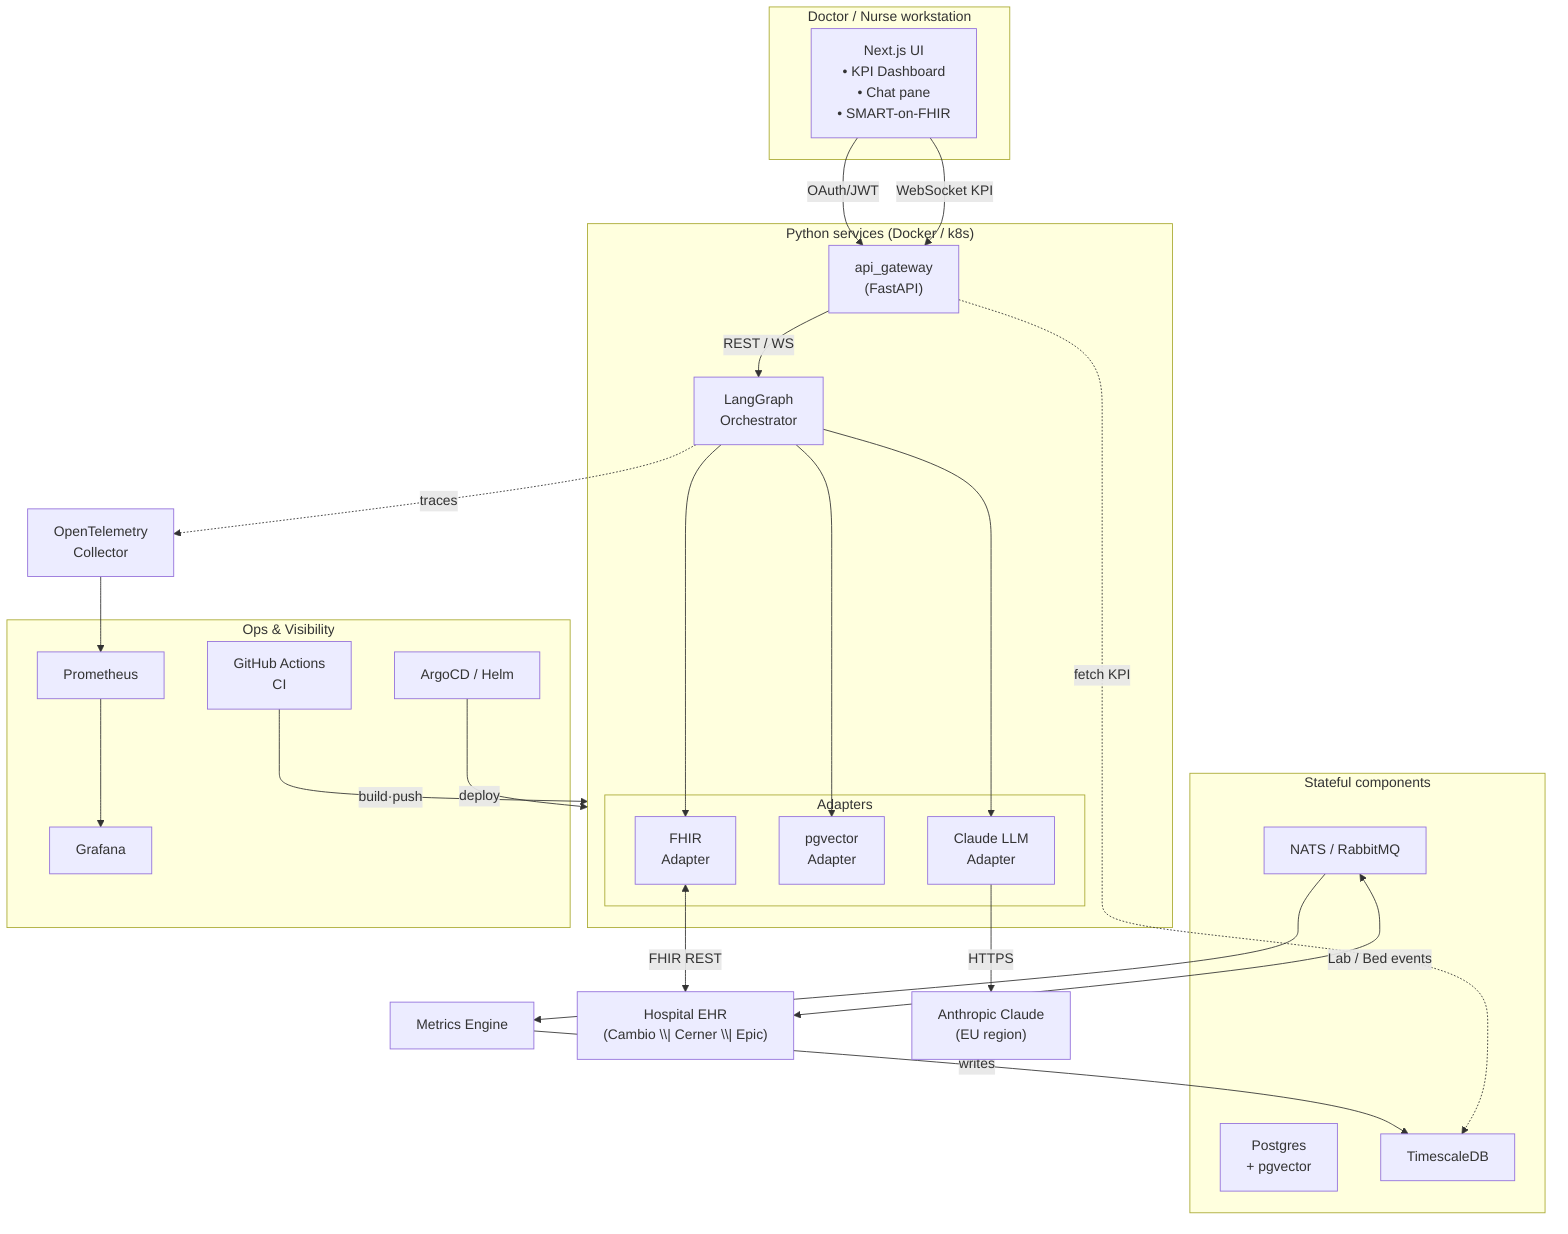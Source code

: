 flowchart TD
    %% ── Front-end ───────────────────────────────
    subgraph Browser["Doctor / Nurse workstation"]
        NJS["Next.js UI<br/>• KPI&nbsp;Dashboard<br/>• Chat&nbsp;pane<br/>• SMART-on-FHIR"]
    end

    %% ── Python services ─────────────────────────
    subgraph Backend["Python services (Docker / k8s)"]
        GW["api_gateway<br/>(FastAPI)"] -->|REST / WS| ORCH["LangGraph<br/>Orchestrator"]
        subgraph Adapters
            FHIR["FHIR<br/>Adapter"]
            VEC["pgvector<br/>Adapter"]
            CLAUDE["Claude LLM<br/>Adapter"]
        end
        ORCH --> FHIR
        ORCH --> VEC
        ORCH --> CLAUDE
    end

    %% ── Data plane ──────────────────────────────
    subgraph Data["Stateful components"]
        PG["Postgres<br/>+ pgvector"]
        TS["TimescaleDB"]
        BUS["NATS / RabbitMQ"]
    end
    FHIR <-->|FHIR REST| EHR["Hospital EHR<br/>(Cambio \\| Cerner \\| Epic)"]
    CLAUDE -->|HTTPS| CLAUDEAPI["Anthropic Claude<br/>(EU region)"]

    ORCH -. traces .-> OTEL["OpenTelemetry<br/>Collector"]
    BUS <-->|Lab / Bed events| EHR
    MET["Metrics Engine"] -- writes --> TS
    BUS --> MET

    %% ── Observability & CI/CD ───────────────────
    subgraph Ops["Ops & Visibility"]
        PROM[Prometheus] --> GRA[Grafana]
        GHA["GitHub Actions<br/>CI"]
        ARGO["ArgoCD / Helm"]
    end
    OTEL --> PROM
    GHA -->|build·push| Backend
    ARGO -->|deploy| Backend

    %% ── Browser live KPI websocket ──────────────
    NJS -- OAuth/JWT --> GW
    GW -. fetch KPI .-> TS
    NJS -- WebSocket KPI --> GW